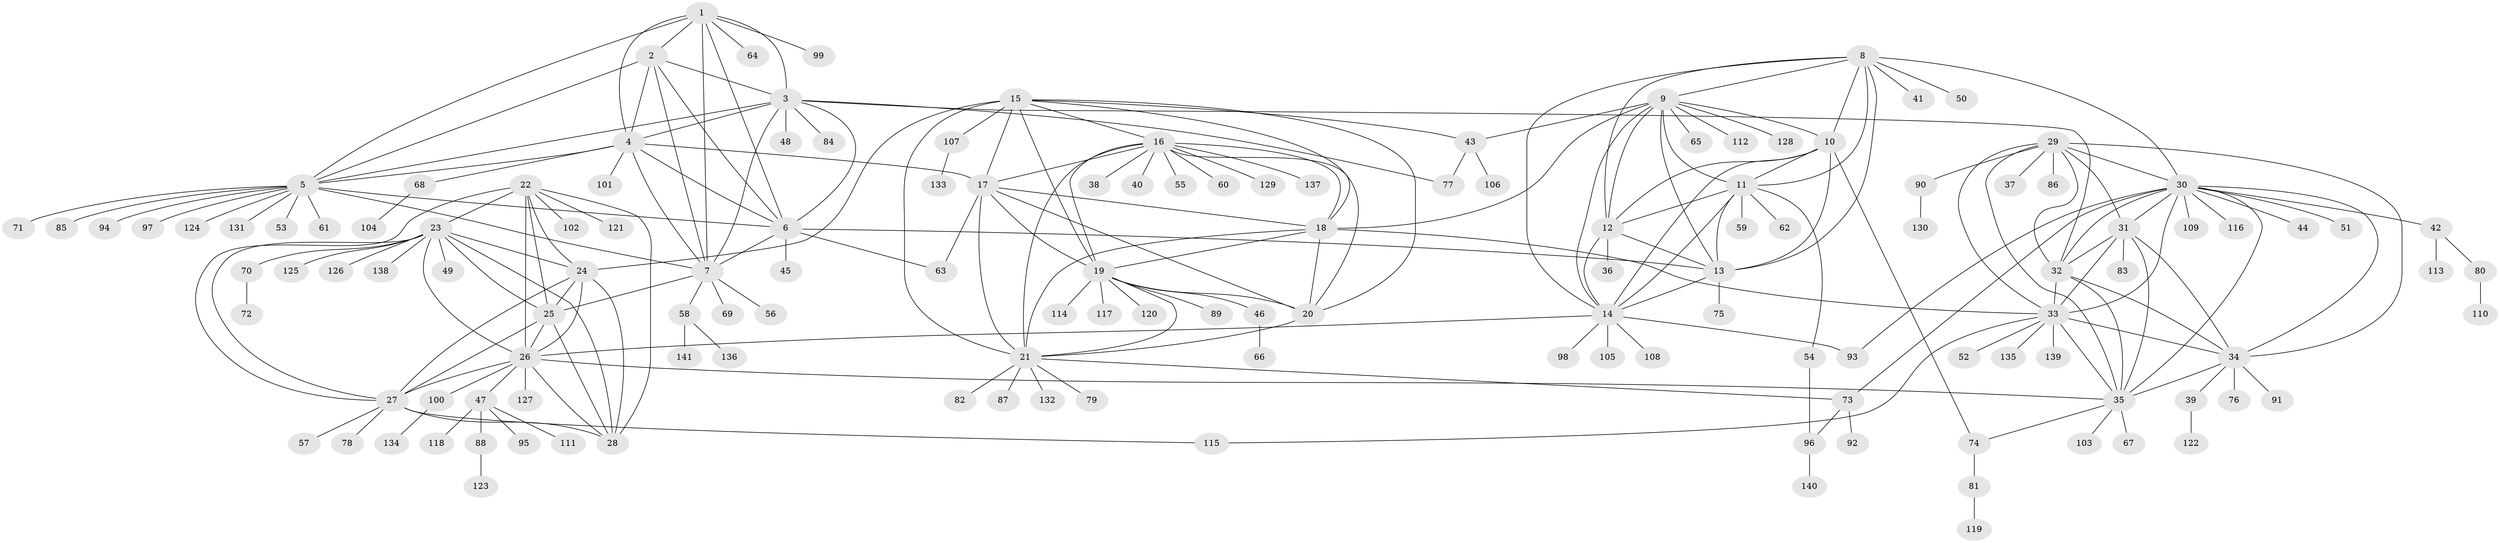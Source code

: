 // Generated by graph-tools (version 1.1) at 2025/37/03/09/25 02:37:19]
// undirected, 141 vertices, 229 edges
graph export_dot {
graph [start="1"]
  node [color=gray90,style=filled];
  1;
  2;
  3;
  4;
  5;
  6;
  7;
  8;
  9;
  10;
  11;
  12;
  13;
  14;
  15;
  16;
  17;
  18;
  19;
  20;
  21;
  22;
  23;
  24;
  25;
  26;
  27;
  28;
  29;
  30;
  31;
  32;
  33;
  34;
  35;
  36;
  37;
  38;
  39;
  40;
  41;
  42;
  43;
  44;
  45;
  46;
  47;
  48;
  49;
  50;
  51;
  52;
  53;
  54;
  55;
  56;
  57;
  58;
  59;
  60;
  61;
  62;
  63;
  64;
  65;
  66;
  67;
  68;
  69;
  70;
  71;
  72;
  73;
  74;
  75;
  76;
  77;
  78;
  79;
  80;
  81;
  82;
  83;
  84;
  85;
  86;
  87;
  88;
  89;
  90;
  91;
  92;
  93;
  94;
  95;
  96;
  97;
  98;
  99;
  100;
  101;
  102;
  103;
  104;
  105;
  106;
  107;
  108;
  109;
  110;
  111;
  112;
  113;
  114;
  115;
  116;
  117;
  118;
  119;
  120;
  121;
  122;
  123;
  124;
  125;
  126;
  127;
  128;
  129;
  130;
  131;
  132;
  133;
  134;
  135;
  136;
  137;
  138;
  139;
  140;
  141;
  1 -- 2;
  1 -- 3;
  1 -- 4;
  1 -- 5;
  1 -- 6;
  1 -- 7;
  1 -- 64;
  1 -- 99;
  2 -- 3;
  2 -- 4;
  2 -- 5;
  2 -- 6;
  2 -- 7;
  3 -- 4;
  3 -- 5;
  3 -- 6;
  3 -- 7;
  3 -- 32;
  3 -- 48;
  3 -- 77;
  3 -- 84;
  4 -- 5;
  4 -- 6;
  4 -- 7;
  4 -- 17;
  4 -- 68;
  4 -- 101;
  5 -- 6;
  5 -- 7;
  5 -- 53;
  5 -- 61;
  5 -- 71;
  5 -- 85;
  5 -- 94;
  5 -- 97;
  5 -- 124;
  5 -- 131;
  6 -- 7;
  6 -- 13;
  6 -- 45;
  6 -- 63;
  7 -- 25;
  7 -- 56;
  7 -- 58;
  7 -- 69;
  8 -- 9;
  8 -- 10;
  8 -- 11;
  8 -- 12;
  8 -- 13;
  8 -- 14;
  8 -- 30;
  8 -- 41;
  8 -- 50;
  9 -- 10;
  9 -- 11;
  9 -- 12;
  9 -- 13;
  9 -- 14;
  9 -- 18;
  9 -- 43;
  9 -- 65;
  9 -- 112;
  9 -- 128;
  10 -- 11;
  10 -- 12;
  10 -- 13;
  10 -- 14;
  10 -- 74;
  11 -- 12;
  11 -- 13;
  11 -- 14;
  11 -- 54;
  11 -- 59;
  11 -- 62;
  12 -- 13;
  12 -- 14;
  12 -- 36;
  13 -- 14;
  13 -- 75;
  14 -- 26;
  14 -- 93;
  14 -- 98;
  14 -- 105;
  14 -- 108;
  15 -- 16;
  15 -- 17;
  15 -- 18;
  15 -- 19;
  15 -- 20;
  15 -- 21;
  15 -- 24;
  15 -- 43;
  15 -- 107;
  16 -- 17;
  16 -- 18;
  16 -- 19;
  16 -- 20;
  16 -- 21;
  16 -- 38;
  16 -- 40;
  16 -- 55;
  16 -- 60;
  16 -- 129;
  16 -- 137;
  17 -- 18;
  17 -- 19;
  17 -- 20;
  17 -- 21;
  17 -- 63;
  18 -- 19;
  18 -- 20;
  18 -- 21;
  18 -- 33;
  19 -- 20;
  19 -- 21;
  19 -- 46;
  19 -- 89;
  19 -- 114;
  19 -- 117;
  19 -- 120;
  20 -- 21;
  21 -- 73;
  21 -- 79;
  21 -- 82;
  21 -- 87;
  21 -- 132;
  22 -- 23;
  22 -- 24;
  22 -- 25;
  22 -- 26;
  22 -- 27;
  22 -- 28;
  22 -- 102;
  22 -- 121;
  23 -- 24;
  23 -- 25;
  23 -- 26;
  23 -- 27;
  23 -- 28;
  23 -- 49;
  23 -- 70;
  23 -- 125;
  23 -- 126;
  23 -- 138;
  24 -- 25;
  24 -- 26;
  24 -- 27;
  24 -- 28;
  25 -- 26;
  25 -- 27;
  25 -- 28;
  26 -- 27;
  26 -- 28;
  26 -- 35;
  26 -- 47;
  26 -- 100;
  26 -- 127;
  27 -- 28;
  27 -- 57;
  27 -- 78;
  27 -- 115;
  29 -- 30;
  29 -- 31;
  29 -- 32;
  29 -- 33;
  29 -- 34;
  29 -- 35;
  29 -- 37;
  29 -- 86;
  29 -- 90;
  30 -- 31;
  30 -- 32;
  30 -- 33;
  30 -- 34;
  30 -- 35;
  30 -- 42;
  30 -- 44;
  30 -- 51;
  30 -- 73;
  30 -- 93;
  30 -- 109;
  30 -- 116;
  31 -- 32;
  31 -- 33;
  31 -- 34;
  31 -- 35;
  31 -- 83;
  32 -- 33;
  32 -- 34;
  32 -- 35;
  33 -- 34;
  33 -- 35;
  33 -- 52;
  33 -- 115;
  33 -- 135;
  33 -- 139;
  34 -- 35;
  34 -- 39;
  34 -- 76;
  34 -- 91;
  35 -- 67;
  35 -- 74;
  35 -- 103;
  39 -- 122;
  42 -- 80;
  42 -- 113;
  43 -- 77;
  43 -- 106;
  46 -- 66;
  47 -- 88;
  47 -- 95;
  47 -- 111;
  47 -- 118;
  54 -- 96;
  58 -- 136;
  58 -- 141;
  68 -- 104;
  70 -- 72;
  73 -- 92;
  73 -- 96;
  74 -- 81;
  80 -- 110;
  81 -- 119;
  88 -- 123;
  90 -- 130;
  96 -- 140;
  100 -- 134;
  107 -- 133;
}
